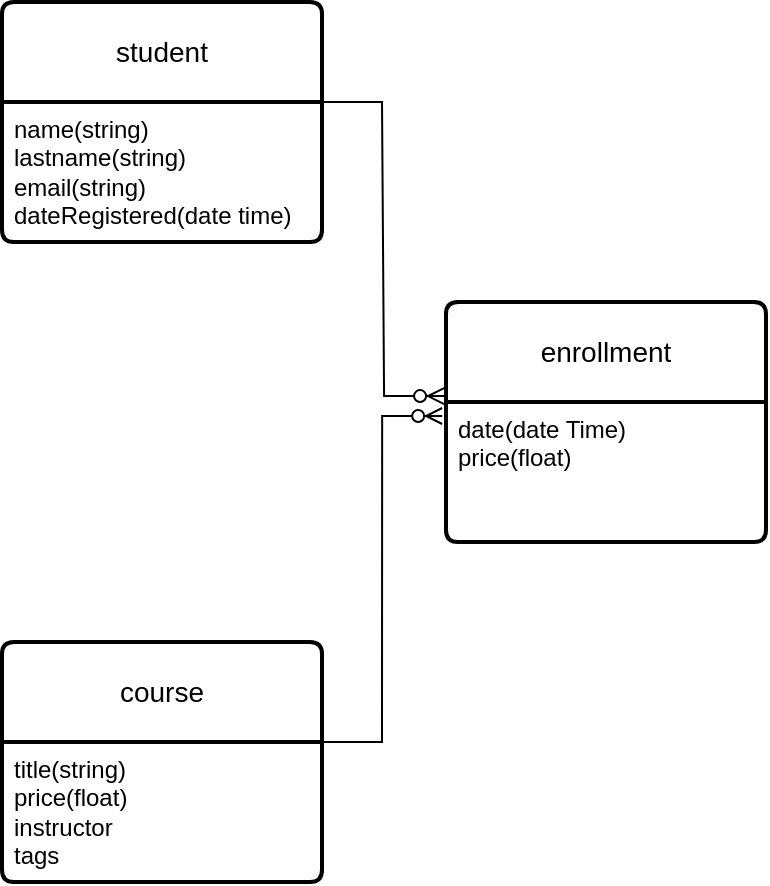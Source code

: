 <mxfile version="22.1.2" type="device">
  <diagram name="第 1 页" id="FNtRBs8dgmiw2ygz9wdQ">
    <mxGraphModel dx="1381" dy="583" grid="1" gridSize="10" guides="1" tooltips="1" connect="1" arrows="1" fold="1" page="1" pageScale="1" pageWidth="827" pageHeight="1169" math="0" shadow="0">
      <root>
        <mxCell id="0" />
        <mxCell id="1" parent="0" />
        <mxCell id="NBAjaNfRHH5tcDSOupWG-1" value="student" style="swimlane;childLayout=stackLayout;horizontal=1;startSize=50;horizontalStack=0;rounded=1;fontSize=14;fontStyle=0;strokeWidth=2;resizeParent=0;resizeLast=1;shadow=0;dashed=0;align=center;arcSize=4;whiteSpace=wrap;html=1;fillColor=#FFFFFF;" vertex="1" parent="1">
          <mxGeometry x="-150" y="100" width="160" height="120" as="geometry" />
        </mxCell>
        <mxCell id="NBAjaNfRHH5tcDSOupWG-2" value="name(string)&lt;br&gt;lastname(string)&lt;br&gt;email(string)&lt;br&gt;dateRegistered(date time)" style="align=left;strokeColor=none;fillColor=none;spacingLeft=4;fontSize=12;verticalAlign=top;resizable=0;rotatable=0;part=1;html=1;" vertex="1" parent="NBAjaNfRHH5tcDSOupWG-1">
          <mxGeometry y="50" width="160" height="70" as="geometry" />
        </mxCell>
        <mxCell id="NBAjaNfRHH5tcDSOupWG-3" value="course&lt;br&gt;" style="swimlane;childLayout=stackLayout;horizontal=1;startSize=50;horizontalStack=0;rounded=1;fontSize=14;fontStyle=0;strokeWidth=2;resizeParent=0;resizeLast=1;shadow=0;dashed=0;align=center;arcSize=4;whiteSpace=wrap;html=1;" vertex="1" parent="1">
          <mxGeometry x="-150" y="420" width="160" height="120" as="geometry" />
        </mxCell>
        <mxCell id="NBAjaNfRHH5tcDSOupWG-4" value="title(string)&lt;br&gt;price(float)&lt;br&gt;instructor&amp;nbsp;&lt;br&gt;tags" style="align=left;strokeColor=none;fillColor=none;spacingLeft=4;fontSize=12;verticalAlign=top;resizable=0;rotatable=0;part=1;html=1;" vertex="1" parent="NBAjaNfRHH5tcDSOupWG-3">
          <mxGeometry y="50" width="160" height="70" as="geometry" />
        </mxCell>
        <mxCell id="NBAjaNfRHH5tcDSOupWG-6" value="enrollment" style="swimlane;childLayout=stackLayout;horizontal=1;startSize=50;horizontalStack=0;rounded=1;fontSize=14;fontStyle=0;strokeWidth=2;resizeParent=0;resizeLast=1;shadow=0;dashed=0;align=center;arcSize=4;whiteSpace=wrap;html=1;" vertex="1" parent="1">
          <mxGeometry x="72" y="250" width="160" height="120" as="geometry" />
        </mxCell>
        <mxCell id="NBAjaNfRHH5tcDSOupWG-7" value="date(date Time)&lt;br&gt;price(float)" style="align=left;strokeColor=none;fillColor=none;spacingLeft=4;fontSize=12;verticalAlign=top;resizable=0;rotatable=0;part=1;html=1;" vertex="1" parent="NBAjaNfRHH5tcDSOupWG-6">
          <mxGeometry y="50" width="160" height="70" as="geometry" />
        </mxCell>
        <mxCell id="NBAjaNfRHH5tcDSOupWG-9" value="" style="edgeStyle=entityRelationEdgeStyle;fontSize=12;html=1;endArrow=ERzeroToMany;endFill=1;rounded=0;entryX=-0.006;entryY=0.392;entryDx=0;entryDy=0;entryPerimeter=0;" edge="1" parent="1" target="NBAjaNfRHH5tcDSOupWG-6">
          <mxGeometry width="100" height="100" relative="1" as="geometry">
            <mxPoint x="10" y="150" as="sourcePoint" />
            <mxPoint x="110" y="50" as="targetPoint" />
          </mxGeometry>
        </mxCell>
        <mxCell id="NBAjaNfRHH5tcDSOupWG-10" value="" style="edgeStyle=entityRelationEdgeStyle;fontSize=12;html=1;endArrow=ERzeroToMany;endFill=1;rounded=0;entryX=-0.012;entryY=0.1;entryDx=0;entryDy=0;entryPerimeter=0;exitX=1;exitY=0;exitDx=0;exitDy=0;" edge="1" parent="1" source="NBAjaNfRHH5tcDSOupWG-4" target="NBAjaNfRHH5tcDSOupWG-7">
          <mxGeometry width="100" height="100" relative="1" as="geometry">
            <mxPoint x="10" y="590" as="sourcePoint" />
            <mxPoint x="230" y="420" as="targetPoint" />
            <Array as="points">
              <mxPoint x="240" y="540" />
              <mxPoint x="130" y="530" />
              <mxPoint x="150" y="500" />
            </Array>
          </mxGeometry>
        </mxCell>
      </root>
    </mxGraphModel>
  </diagram>
</mxfile>
